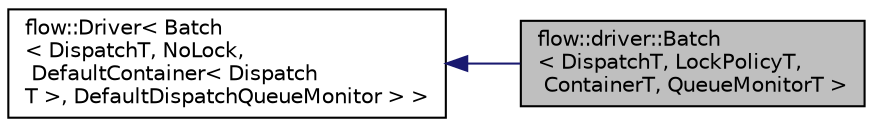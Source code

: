 digraph "flow::driver::Batch&lt; DispatchT, LockPolicyT, ContainerT, QueueMonitorT &gt;"
{
 // LATEX_PDF_SIZE
  edge [fontname="Helvetica",fontsize="10",labelfontname="Helvetica",labelfontsize="10"];
  node [fontname="Helvetica",fontsize="10",shape=record];
  rankdir="LR";
  Node1 [label="flow::driver::Batch\l\< DispatchT, LockPolicyT,\l ContainerT, QueueMonitorT \>",height=0.2,width=0.4,color="black", fillcolor="grey75", style="filled", fontcolor="black",tooltip="Captures the N oldest data elements."];
  Node2 -> Node1 [dir="back",color="midnightblue",fontsize="10",style="solid"];
  Node2 [label="flow::Driver\< Batch\l\< DispatchT, NoLock,\l DefaultContainer\< Dispatch\lT \>, DefaultDispatchQueueMonitor \> \>",height=0.2,width=0.4,color="black", fillcolor="white", style="filled",URL="$classflow_1_1_driver.html",tooltip=" "];
}
